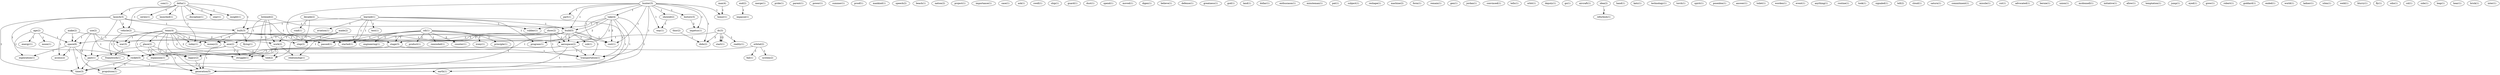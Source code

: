 digraph G {
  com [ label="com(1)" ];
  delta [ label="delta(1)" ];
  insight [ label="insight(1)" ];
  launch [ label="launch(3)" ];
  vehicle [ label="vehicle(2)" ];
  series [ label="series(1)" ];
  built [ label="built(3)" ];
  launched [ label="launched(1)" ];
  today [ label="today(1)" ];
  discipline [ label="discipline(1)" ];
  year [ label="year(1)" ];
  end [ label="end(2)" ];
  impasse [ label="impasse(1)" ];
  merge [ label="merge(1)" ];
  stage [ label="stage(3)" ];
  rocket [ label="rocket(5)" ];
  past [ label="past(1)" ];
  time [ label="time(3)" ];
  pride [ label="pride(1)" ];
  parent [ label="parent(1)" ];
  show [ label="show(2)" ];
  war [ label="war(3)" ];
  aerospace [ label="aerospace(2)" ];
  transportation [ label="transportation(1)" ];
  cost [ label="cost(1)" ];
  power [ label="power(1)" ];
  learned [ label="learned(1)" ];
  test [ label="test(1)" ];
  build [ label="build(5)" ];
  aviation [ label="aviation(1)" ];
  program [ label="program(1)" ];
  started [ label="started(1)" ];
  passed [ label="passed(1)" ];
  generation [ label="generation(5)" ];
  summer [ label="summer(1)" ];
  proof [ label="proof(1)" ];
  orbital [ label="orbital(2)" ];
  fail [ label="fail(1)" ];
  system [ label="system(2)" ];
  mankind [ label="mankind(1)" ];
  speech [ label="speech(2)" ];
  beach [ label="beach(1)" ];
  decade [ label="decade(2)" ];
  road [ label="road(1)" ];
  rubber [ label="rubber(1)" ];
  told [ label="told(2)" ];
  dc [ label="dc(3)" ];
  start [ label="start(1)" ];
  reality [ label="reality(1)" ];
  space [ label="space(6)" ];
  start [ label="start(1)" ];
  didn [ label="didn(2)" ];
  nation [ label="nation(2)" ];
  project [ label="project(1)" ];
  importance [ label="importance(1)" ];
  case [ label="case(1)" ];
  ask [ label="ask(1)" ];
  swell [ label="swell(1)" ];
  ship [ label="ship(1)" ];
  guard [ label="guard(1)" ];
  dust [ label="dust(1)" ];
  use [ label="use(2)" ];
  propulsion [ label="propulsion(1)" ];
  spend [ label="spend(1)" ];
  age [ label="age(2)" ];
  moon [ label="moon(1)" ];
  exploration [ label="exploration(1)" ];
  energy [ label="energy(1)" ];
  moved [ label="moved(1)" ];
  digex [ label="digex(1)" ];
  believe [ label="believe(1)" ];
  defense [ label="defense(1)" ];
  greatness [ label="greatness(1)" ];
  god [ label="god(1)" ];
  land [ label="land(1)" ];
  listened [ label="listened(2)" ];
  work [ label="work(2)" ];
  awe [ label="awe(2)" ];
  struggle [ label="struggle(1)" ];
  dollar [ label="dollar(1)" ];
  enthusiasm [ label="enthusiasm(1)" ];
  minuteman [ label="minuteman(1)" ];
  pat [ label="pat(1)" ];
  subject [ label="subject(1)" ];
  reshape [ label="reshape(1)" ];
  machine [ label="machine(2)" ];
  hunter [ label="hunter(3)" ];
  take [ label="take(4)" ];
  showed [ label="showed(2)" ];
  history [ label="history(3)" ];
  part [ label="part(1)" ];
  impetus [ label="impetus(1)" ];
  way [ label="way(1)" ];
  honor [ label="honor(1)" ];
  form [ label="form(1)" ];
  remain [ label="remain(1)" ];
  earth [ label="earth(1)" ];
  gen [ label="gen(1)" ];
  made [ label="made(2)" ];
  step [ label="step(2)" ];
  money [ label="money(2)" ];
  relationship [ label="relationship(1)" ];
  jordan [ label="jordan(1)" ];
  convinced [ label="convinced(1)" ];
  tells [ label="tells(1)" ];
  orbit [ label="orbit(1)" ];
  sub [ label="sub(1)" ];
  flying [ label="flying(1)" ];
  deputy [ label="deputy(1)" ];
  go [ label="go(1)" ];
  aircraft [ label="aircraft(1)" ];
  idea [ label="idea(2)" ];
  refurbish [ label="refurbish(1)" ];
  sdi [ label="sdi(1)" ];
  engineering [ label="engineering(1)" ];
  product [ label="product(1)" ];
  counter [ label="counter(1)" ];
  irony [ label="irony(1)" ];
  principle [ label="principle(1)" ];
  reminded [ label="reminded(1)" ];
  team [ label="team(4)" ];
  place [ label="place(2)" ];
  expansion [ label="expansion(1)" ];
  legacy [ label="legacy(2)" ];
  framework [ label="framework(1)" ];
  hand [ label="hand(1)" ];
  katz [ label="katz(1)" ];
  technology [ label="technology(1)" ];
  torch [ label="torch(1)" ];
  spirit [ label="spirit(1)" ];
  poseidon [ label="poseidon(1)" ];
  answer [ label="answer(1)" ];
  toilet [ label="toilet(1)" ];
  worden [ label="worden(1)" ];
  event [ label="event(1)" ];
  anything [ label="anything(1)" ];
  routine [ label="routine(1)" ];
  took [ label="took(1)" ];
  signaled [ label="signaled(1)" ];
  tell [ label="tell(2)" ];
  cloud [ label="cloud(1)" ];
  saturn [ label="saturn(1)" ];
  commitment [ label="commitment(1)" ];
  make [ label="make(2)" ];
  access [ label="access(2)" ];
  missile [ label="missile(1)" ];
  cut [ label="cut(1)" ];
  advocated [ label="advocated(1)" ];
  bernie [ label="bernie(1)" ];
  union [ label="union(1)" ];
  mcdonnell [ label="mcdonnell(1)" ];
  initiative [ label="initiative(1)" ];
  allow [ label="allow(1)" ];
  temptation [ label="temptation(1)" ];
  jump [ label="jump(1)" ];
  eyed [ label="eyed(1)" ];
  grew [ label="grew(1)" ];
  robert [ label="robert(1)" ];
  goddard [ label="goddard(1)" ];
  ended [ label="ended(1)" ];
  world [ label="world(1)" ];
  ladner [ label="ladner(1)" ];
  icbm [ label="icbm(1)" ];
  thor [ label="thor(2)" ];
  weld [ label="weld(1)" ];
  blurry [ label="blurry(1)" ];
  fly [ label="fly(1)" ];
  sdio [ label="sdio(1)" ];
  col [ label="col(1)" ];
  side [ label="side(1)" ];
  leap [ label="leap(1)" ];
  hear [ label="hear(1)" ];
  max [ label="max(4)" ];
  brick [ label="brick(1)" ];
  inter [ label="inter(1)" ];
  delta -> insight [ label="1" ];
  delta -> launch [ label="1" ];
  delta -> vehicle [ label="1" ];
  delta -> series [ label="1" ];
  delta -> built [ label="1" ];
  delta -> launched [ label="1" ];
  delta -> today [ label="1" ];
  delta -> discipline [ label="1" ];
  delta -> year [ label="1" ];
  end -> impasse [ label="1" ];
  launch -> vehicle [ label="2" ];
  launch -> built [ label="1" ];
  launch -> stage [ label="1" ];
  launch -> rocket [ label="1" ];
  launch -> past [ label="1" ];
  launch -> time [ label="1" ];
  show -> war [ label="1" ];
  show -> aerospace [ label="1" ];
  show -> stage [ label="1" ];
  show -> transportation [ label="1" ];
  show -> cost [ label="1" ];
  learned -> test [ label="1" ];
  learned -> build [ label="1" ];
  learned -> aviation [ label="1" ];
  learned -> program [ label="1" ];
  learned -> built [ label="1" ];
  learned -> started [ label="1" ];
  learned -> passed [ label="1" ];
  learned -> generation [ label="1" ];
  orbital -> fail [ label="1" ];
  orbital -> system [ label="1" ];
  orbital -> rocket [ label="1" ];
  decade -> road [ label="1" ];
  decade -> rubber [ label="1" ];
  decade -> told [ label="1" ];
  dc -> start [ label="2" ];
  dc -> reality [ label="1" ];
  dc -> space [ label="1" ];
  dc -> start [ label="2" ];
  dc -> didn [ label="2" ];
  use -> war [ label="1" ];
  use -> rocket [ label="1" ];
  use -> space [ label="1" ];
  use -> propulsion [ label="1" ];
  age -> moon [ label="1" ];
  age -> space [ label="1" ];
  age -> exploration [ label="1" ];
  age -> energy [ label="1" ];
  vehicle -> stage [ label="1" ];
  vehicle -> rocket [ label="1" ];
  listened -> build [ label="1" ];
  listened -> work [ label="1" ];
  listened -> awe [ label="1" ];
  listened -> struggle [ label="1" ];
  listened -> told [ label="1" ];
  hunter -> take [ label="1" ];
  hunter -> build [ label="1" ];
  hunter -> showed [ label="1" ];
  hunter -> history [ label="1" ];
  hunter -> aerospace [ label="1" ];
  hunter -> part [ label="1" ];
  hunter -> impetus [ label="1" ];
  hunter -> stage [ label="1" ];
  hunter -> transportation [ label="1" ];
  hunter -> cost [ label="1" ];
  hunter -> way [ label="1" ];
  hunter -> didn [ label="1" ];
  hunter -> honor [ label="1" ];
  take -> build [ label="2" ];
  take -> aerospace [ label="2" ];
  take -> rubber [ label="1" ];
  take -> stage [ label="2" ];
  take -> transportation [ label="2" ];
  take -> cost [ label="2" ];
  take -> time [ label="1" ];
  take -> earth [ label="1" ];
  made -> step [ label="1" ];
  made -> work [ label="1" ];
  made -> money [ label="1" ];
  made -> relationship [ label="1" ];
  build -> program [ label="1" ];
  build -> sub [ label="1" ];
  build -> started [ label="1" ];
  build -> aerospace [ label="1" ];
  build -> passed [ label="1" ];
  build -> stage [ label="2" ];
  build -> transportation [ label="1" ];
  build -> rocket [ label="1" ];
  build -> cost [ label="1" ];
  built -> started [ label="1" ];
  built -> step [ label="1" ];
  built -> passed [ label="1" ];
  built -> today [ label="1" ];
  built -> money [ label="1" ];
  built -> flying [ label="1" ];
  idea -> refurbish [ label="1" ];
  sdi -> started [ label="1" ];
  sdi -> engineering [ label="1" ];
  sdi -> step [ label="2" ];
  sdi -> passed [ label="1" ];
  sdi -> product [ label="2" ];
  sdi -> counter [ label="2" ];
  sdi -> irony [ label="2" ];
  sdi -> principle [ label="1" ];
  sdi -> reminded [ label="1" ];
  sdi -> generation [ label="1" ];
  showed -> way [ label="1" ];
  team -> war [ label="1" ];
  team -> aerospace [ label="1" ];
  team -> place [ label="1" ];
  team -> expansion [ label="1" ];
  team -> work [ label="2" ];
  team -> awe [ label="2" ];
  team -> today [ label="1" ];
  team -> legacy [ label="1" ];
  team -> struggle [ label="2" ];
  team -> told [ label="2" ];
  team -> generation [ label="1" ];
  team -> framework [ label="1" ];
  history -> impetus [ label="2" ];
  aerospace -> expansion [ label="1" ];
  aerospace -> legacy [ label="1" ];
  aerospace -> transportation [ label="1" ];
  aerospace -> generation [ label="1" ];
  place -> expansion [ label="1" ];
  place -> legacy [ label="1" ];
  place -> generation [ label="1" ];
  place -> framework [ label="1" ];
  make -> space [ label="1" ];
  make -> access [ label="1" ];
  make -> money [ label="1" ];
  work -> struggle [ label="1" ];
  work -> relationship [ label="1" ];
  awe -> struggle [ label="1" ];
  awe -> past [ label="1" ];
  awe -> told [ label="1" ];
  awe -> generation [ label="1" ];
  stage -> transportation [ label="1" ];
  stage -> rocket [ label="1" ];
  legacy -> generation [ label="1" ];
  rocket -> time [ label="1" ];
  rocket -> propulsion [ label="1" ];
  rocket -> earth [ label="1" ];
  space -> access [ label="1" ];
  space -> past [ label="1" ];
  space -> exploration [ label="1" ];
  space -> time [ label="1" ];
  thor -> didn [ label="1" ];
  past -> time [ label="1" ];
  past -> generation [ label="1" ];
  max -> honor [ label="1" ];
}
